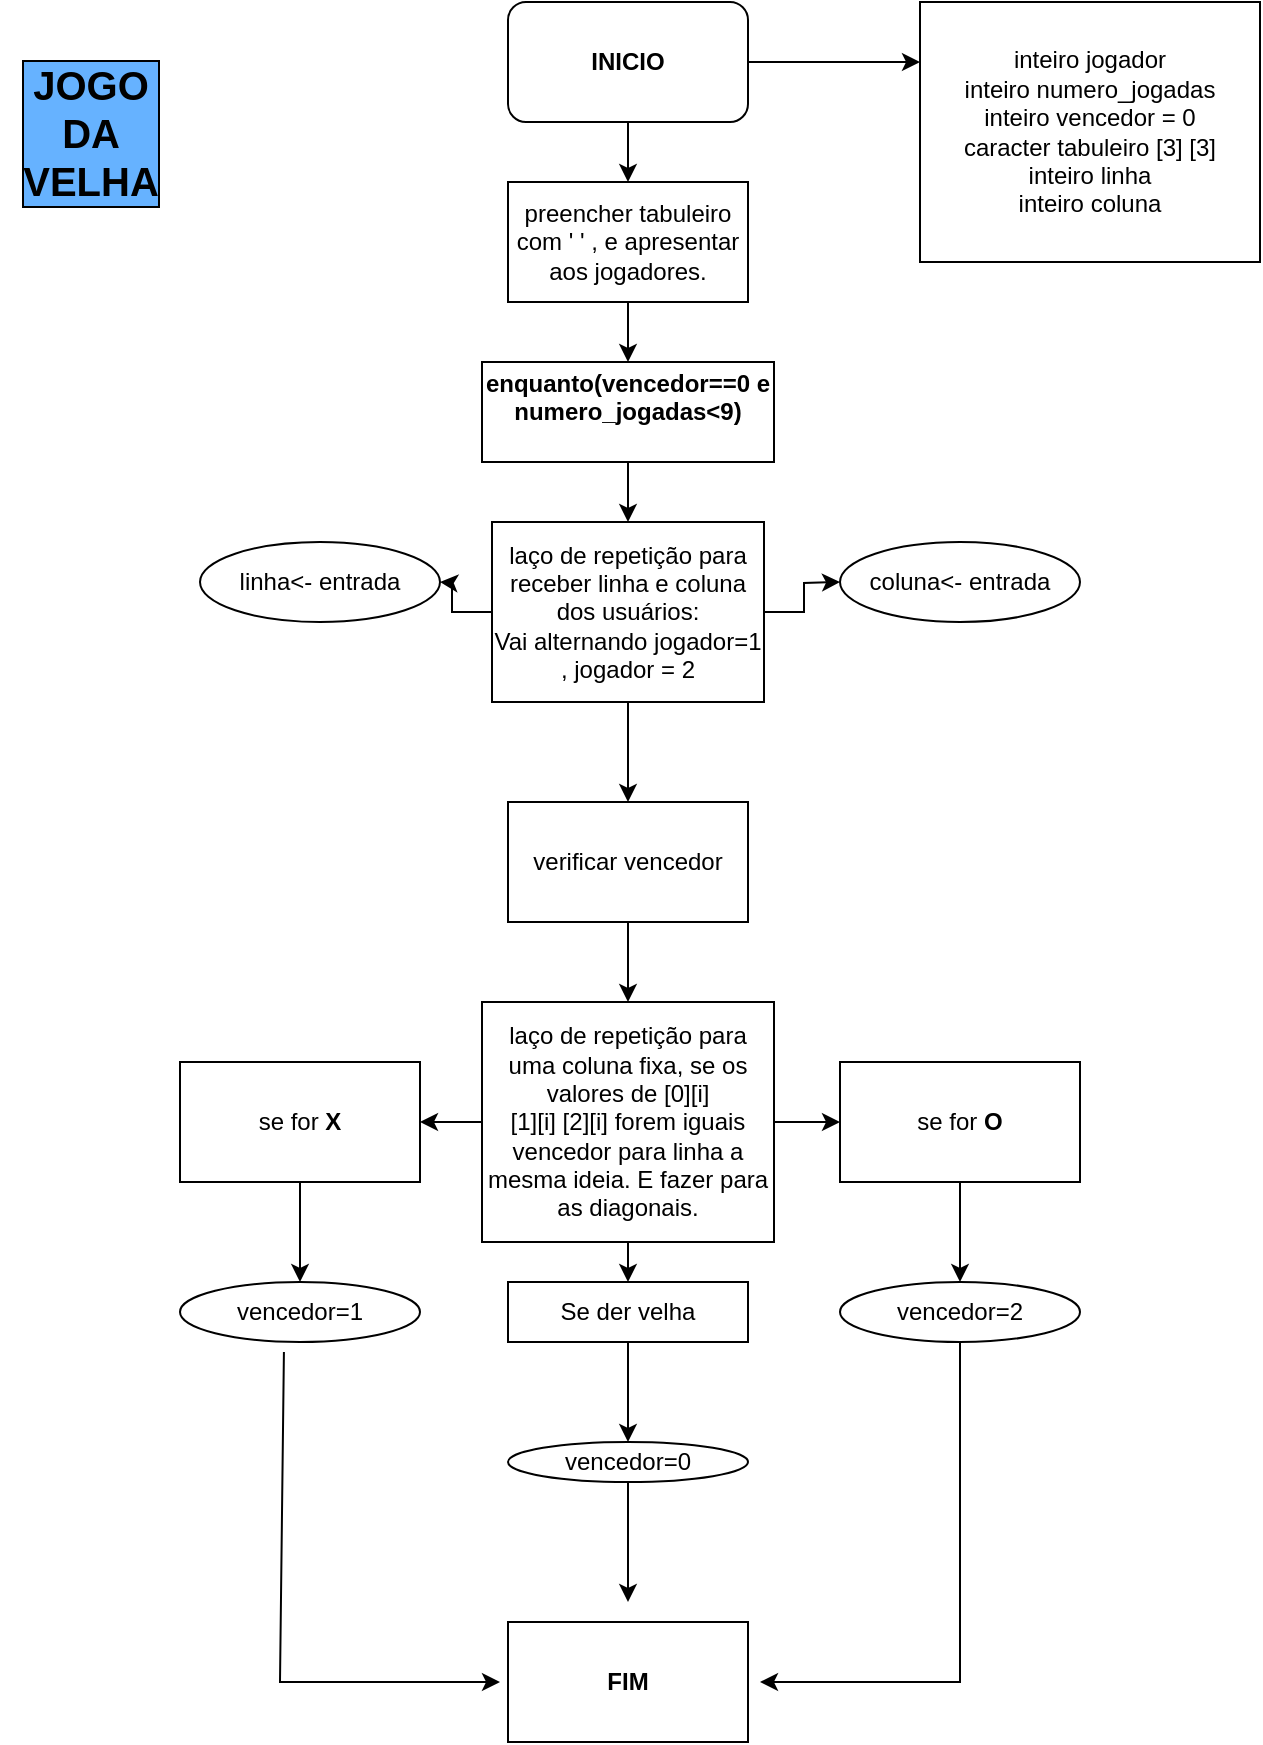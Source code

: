 <mxfile version="24.4.6" type="github">
  <diagram name="Página-1" id="oBpRBkI9CEcoGbXAevXn">
    <mxGraphModel dx="880" dy="468" grid="1" gridSize="10" guides="1" tooltips="1" connect="1" arrows="1" fold="1" page="1" pageScale="1" pageWidth="827" pageHeight="1169" math="0" shadow="0">
      <root>
        <mxCell id="0" />
        <mxCell id="1" parent="0" />
        <mxCell id="3qCJ6fa3HSwjSAGRzaAe-2" style="edgeStyle=orthogonalEdgeStyle;rounded=0;orthogonalLoop=1;jettySize=auto;html=1;" edge="1" parent="1" source="3qCJ6fa3HSwjSAGRzaAe-1">
          <mxGeometry relative="1" as="geometry">
            <mxPoint x="560" y="30" as="targetPoint" />
          </mxGeometry>
        </mxCell>
        <mxCell id="3qCJ6fa3HSwjSAGRzaAe-4" style="edgeStyle=orthogonalEdgeStyle;rounded=0;orthogonalLoop=1;jettySize=auto;html=1;" edge="1" parent="1" source="3qCJ6fa3HSwjSAGRzaAe-1">
          <mxGeometry relative="1" as="geometry">
            <mxPoint x="414" y="90" as="targetPoint" />
          </mxGeometry>
        </mxCell>
        <mxCell id="3qCJ6fa3HSwjSAGRzaAe-1" value="&lt;b&gt;INICIO&lt;/b&gt;" style="rounded=1;whiteSpace=wrap;html=1;" vertex="1" parent="1">
          <mxGeometry x="354" width="120" height="60" as="geometry" />
        </mxCell>
        <mxCell id="3qCJ6fa3HSwjSAGRzaAe-3" value="inteiro jogador&lt;div&gt;inteiro numero_jogadas&lt;/div&gt;&lt;div&gt;inteiro vencedor = 0&lt;/div&gt;&lt;div&gt;caracter tabuleiro [3] [3]&lt;/div&gt;&lt;div&gt;inteiro linha&lt;/div&gt;&lt;div&gt;inteiro coluna&lt;/div&gt;" style="rounded=0;whiteSpace=wrap;html=1;" vertex="1" parent="1">
          <mxGeometry x="560" width="170" height="130" as="geometry" />
        </mxCell>
        <mxCell id="3qCJ6fa3HSwjSAGRzaAe-9" style="edgeStyle=orthogonalEdgeStyle;rounded=0;orthogonalLoop=1;jettySize=auto;html=1;entryX=0.5;entryY=0;entryDx=0;entryDy=0;" edge="1" parent="1" source="3qCJ6fa3HSwjSAGRzaAe-5" target="3qCJ6fa3HSwjSAGRzaAe-7">
          <mxGeometry relative="1" as="geometry" />
        </mxCell>
        <mxCell id="3qCJ6fa3HSwjSAGRzaAe-5" value="preencher tabuleiro com &#39; &#39; , e apresentar aos jogadores." style="rounded=0;whiteSpace=wrap;html=1;" vertex="1" parent="1">
          <mxGeometry x="354" y="90" width="120" height="60" as="geometry" />
        </mxCell>
        <mxCell id="3qCJ6fa3HSwjSAGRzaAe-10" style="edgeStyle=orthogonalEdgeStyle;rounded=0;orthogonalLoop=1;jettySize=auto;html=1;" edge="1" parent="1" source="3qCJ6fa3HSwjSAGRzaAe-7">
          <mxGeometry relative="1" as="geometry">
            <mxPoint x="414" y="260" as="targetPoint" />
          </mxGeometry>
        </mxCell>
        <mxCell id="3qCJ6fa3HSwjSAGRzaAe-7" value="&lt;b&gt;enquanto(vencedor==0 e numero_jogadas&amp;lt;9)&lt;/b&gt;&lt;div&gt;&lt;br&gt;&lt;/div&gt;" style="rounded=0;whiteSpace=wrap;html=1;" vertex="1" parent="1">
          <mxGeometry x="341" y="180" width="146" height="50" as="geometry" />
        </mxCell>
        <mxCell id="3qCJ6fa3HSwjSAGRzaAe-12" style="edgeStyle=orthogonalEdgeStyle;rounded=0;orthogonalLoop=1;jettySize=auto;html=1;" edge="1" parent="1" source="3qCJ6fa3HSwjSAGRzaAe-11">
          <mxGeometry relative="1" as="geometry">
            <mxPoint x="320" y="290" as="targetPoint" />
          </mxGeometry>
        </mxCell>
        <mxCell id="3qCJ6fa3HSwjSAGRzaAe-13" style="edgeStyle=orthogonalEdgeStyle;rounded=0;orthogonalLoop=1;jettySize=auto;html=1;" edge="1" parent="1" source="3qCJ6fa3HSwjSAGRzaAe-11">
          <mxGeometry relative="1" as="geometry">
            <mxPoint x="520" y="290" as="targetPoint" />
          </mxGeometry>
        </mxCell>
        <mxCell id="3qCJ6fa3HSwjSAGRzaAe-16" style="edgeStyle=orthogonalEdgeStyle;rounded=0;orthogonalLoop=1;jettySize=auto;html=1;" edge="1" parent="1" source="3qCJ6fa3HSwjSAGRzaAe-11">
          <mxGeometry relative="1" as="geometry">
            <mxPoint x="414" y="400" as="targetPoint" />
          </mxGeometry>
        </mxCell>
        <mxCell id="3qCJ6fa3HSwjSAGRzaAe-11" value="laço de repetição para receber linha e coluna dos usuários:&lt;div&gt;Vai alternando jogador=1 , jogador = 2&lt;/div&gt;" style="rounded=0;whiteSpace=wrap;html=1;" vertex="1" parent="1">
          <mxGeometry x="346" y="260" width="136" height="90" as="geometry" />
        </mxCell>
        <mxCell id="3qCJ6fa3HSwjSAGRzaAe-14" value="linha&amp;lt;- entrada" style="ellipse;whiteSpace=wrap;html=1;" vertex="1" parent="1">
          <mxGeometry x="200" y="270" width="120" height="40" as="geometry" />
        </mxCell>
        <mxCell id="3qCJ6fa3HSwjSAGRzaAe-15" value="coluna&amp;lt;- entrada" style="ellipse;whiteSpace=wrap;html=1;" vertex="1" parent="1">
          <mxGeometry x="520" y="270" width="120" height="40" as="geometry" />
        </mxCell>
        <mxCell id="3qCJ6fa3HSwjSAGRzaAe-18" style="edgeStyle=orthogonalEdgeStyle;rounded=0;orthogonalLoop=1;jettySize=auto;html=1;" edge="1" parent="1" source="3qCJ6fa3HSwjSAGRzaAe-17">
          <mxGeometry relative="1" as="geometry">
            <mxPoint x="414" y="500" as="targetPoint" />
          </mxGeometry>
        </mxCell>
        <mxCell id="3qCJ6fa3HSwjSAGRzaAe-17" value="verificar vencedor" style="rounded=0;whiteSpace=wrap;html=1;" vertex="1" parent="1">
          <mxGeometry x="354" y="400" width="120" height="60" as="geometry" />
        </mxCell>
        <mxCell id="3qCJ6fa3HSwjSAGRzaAe-20" style="edgeStyle=orthogonalEdgeStyle;rounded=0;orthogonalLoop=1;jettySize=auto;html=1;" edge="1" parent="1" source="3qCJ6fa3HSwjSAGRzaAe-19">
          <mxGeometry relative="1" as="geometry">
            <mxPoint x="310" y="560" as="targetPoint" />
          </mxGeometry>
        </mxCell>
        <mxCell id="3qCJ6fa3HSwjSAGRzaAe-21" style="edgeStyle=orthogonalEdgeStyle;rounded=0;orthogonalLoop=1;jettySize=auto;html=1;" edge="1" parent="1" source="3qCJ6fa3HSwjSAGRzaAe-19">
          <mxGeometry relative="1" as="geometry">
            <mxPoint x="520" y="560" as="targetPoint" />
          </mxGeometry>
        </mxCell>
        <mxCell id="3qCJ6fa3HSwjSAGRzaAe-29" style="edgeStyle=orthogonalEdgeStyle;rounded=0;orthogonalLoop=1;jettySize=auto;html=1;" edge="1" parent="1" source="3qCJ6fa3HSwjSAGRzaAe-19">
          <mxGeometry relative="1" as="geometry">
            <mxPoint x="414" y="640" as="targetPoint" />
          </mxGeometry>
        </mxCell>
        <mxCell id="3qCJ6fa3HSwjSAGRzaAe-19" value="laço de repetição para uma coluna fixa, se os valores de [0][i]&lt;div&gt;[1][i] [2][i] forem iguais vencedor para linha a mesma ideia. E fazer para as diagonais.&lt;/div&gt;" style="rounded=0;whiteSpace=wrap;html=1;" vertex="1" parent="1">
          <mxGeometry x="341" y="500" width="146" height="120" as="geometry" />
        </mxCell>
        <mxCell id="3qCJ6fa3HSwjSAGRzaAe-26" style="edgeStyle=orthogonalEdgeStyle;rounded=0;orthogonalLoop=1;jettySize=auto;html=1;" edge="1" parent="1" source="3qCJ6fa3HSwjSAGRzaAe-22">
          <mxGeometry relative="1" as="geometry">
            <mxPoint x="250" y="640" as="targetPoint" />
          </mxGeometry>
        </mxCell>
        <mxCell id="3qCJ6fa3HSwjSAGRzaAe-22" value="se for &lt;b&gt;X&lt;/b&gt;" style="rounded=0;whiteSpace=wrap;html=1;" vertex="1" parent="1">
          <mxGeometry x="190" y="530" width="120" height="60" as="geometry" />
        </mxCell>
        <mxCell id="3qCJ6fa3HSwjSAGRzaAe-25" style="edgeStyle=orthogonalEdgeStyle;rounded=0;orthogonalLoop=1;jettySize=auto;html=1;" edge="1" parent="1" source="3qCJ6fa3HSwjSAGRzaAe-23">
          <mxGeometry relative="1" as="geometry">
            <mxPoint x="580" y="640" as="targetPoint" />
          </mxGeometry>
        </mxCell>
        <mxCell id="3qCJ6fa3HSwjSAGRzaAe-23" value="se for &lt;b&gt;O&lt;/b&gt;" style="rounded=0;whiteSpace=wrap;html=1;" vertex="1" parent="1">
          <mxGeometry x="520" y="530" width="120" height="60" as="geometry" />
        </mxCell>
        <mxCell id="3qCJ6fa3HSwjSAGRzaAe-27" value="vencedor=1" style="ellipse;whiteSpace=wrap;html=1;" vertex="1" parent="1">
          <mxGeometry x="190" y="640" width="120" height="30" as="geometry" />
        </mxCell>
        <mxCell id="3qCJ6fa3HSwjSAGRzaAe-28" value="vencedor=2" style="ellipse;whiteSpace=wrap;html=1;" vertex="1" parent="1">
          <mxGeometry x="520" y="640" width="120" height="30" as="geometry" />
        </mxCell>
        <mxCell id="3qCJ6fa3HSwjSAGRzaAe-31" style="edgeStyle=orthogonalEdgeStyle;rounded=0;orthogonalLoop=1;jettySize=auto;html=1;" edge="1" parent="1" source="3qCJ6fa3HSwjSAGRzaAe-30">
          <mxGeometry relative="1" as="geometry">
            <mxPoint x="414" y="720" as="targetPoint" />
          </mxGeometry>
        </mxCell>
        <mxCell id="3qCJ6fa3HSwjSAGRzaAe-30" value="Se der velha" style="rounded=0;whiteSpace=wrap;html=1;" vertex="1" parent="1">
          <mxGeometry x="354" y="640" width="120" height="30" as="geometry" />
        </mxCell>
        <mxCell id="3qCJ6fa3HSwjSAGRzaAe-33" style="edgeStyle=orthogonalEdgeStyle;rounded=0;orthogonalLoop=1;jettySize=auto;html=1;" edge="1" parent="1" source="3qCJ6fa3HSwjSAGRzaAe-32">
          <mxGeometry relative="1" as="geometry">
            <mxPoint x="414" y="800" as="targetPoint" />
          </mxGeometry>
        </mxCell>
        <mxCell id="3qCJ6fa3HSwjSAGRzaAe-32" value="vencedor=0" style="ellipse;whiteSpace=wrap;html=1;" vertex="1" parent="1">
          <mxGeometry x="354" y="720" width="120" height="20" as="geometry" />
        </mxCell>
        <mxCell id="3qCJ6fa3HSwjSAGRzaAe-34" value="" style="endArrow=classic;html=1;rounded=0;exitX=0.433;exitY=1.167;exitDx=0;exitDy=0;exitPerimeter=0;" edge="1" parent="1" source="3qCJ6fa3HSwjSAGRzaAe-27">
          <mxGeometry width="50" height="50" relative="1" as="geometry">
            <mxPoint x="390" y="660" as="sourcePoint" />
            <mxPoint x="350" y="840" as="targetPoint" />
            <Array as="points">
              <mxPoint x="240" y="840" />
            </Array>
          </mxGeometry>
        </mxCell>
        <mxCell id="3qCJ6fa3HSwjSAGRzaAe-35" value="" style="endArrow=classic;html=1;rounded=0;exitX=0.5;exitY=1;exitDx=0;exitDy=0;" edge="1" parent="1" source="3qCJ6fa3HSwjSAGRzaAe-28">
          <mxGeometry width="50" height="50" relative="1" as="geometry">
            <mxPoint x="390" y="660" as="sourcePoint" />
            <mxPoint x="480" y="840" as="targetPoint" />
            <Array as="points">
              <mxPoint x="580" y="840" />
            </Array>
          </mxGeometry>
        </mxCell>
        <mxCell id="3qCJ6fa3HSwjSAGRzaAe-36" value="&lt;b&gt;FIM&lt;/b&gt;" style="rounded=0;whiteSpace=wrap;html=1;" vertex="1" parent="1">
          <mxGeometry x="354" y="810" width="120" height="60" as="geometry" />
        </mxCell>
        <mxCell id="3qCJ6fa3HSwjSAGRzaAe-37" value="&lt;b&gt;&lt;font style=&quot;font-size: 20px;&quot;&gt;JOGO&lt;/font&gt;&lt;/b&gt;&lt;div&gt;&lt;b&gt;&lt;font style=&quot;font-size: 20px;&quot;&gt;DA&lt;/font&gt;&lt;/b&gt;&lt;/div&gt;&lt;div&gt;&lt;b&gt;&lt;font style=&quot;font-size: 20px;&quot;&gt;VELHA&lt;/font&gt;&lt;/b&gt;&lt;/div&gt;" style="text;html=1;align=center;verticalAlign=middle;resizable=0;points=[];autosize=1;strokeColor=none;fillColor=none;labelBorderColor=default;labelBackgroundColor=#66B2FF;" vertex="1" parent="1">
          <mxGeometry x="100" y="20" width="90" height="90" as="geometry" />
        </mxCell>
      </root>
    </mxGraphModel>
  </diagram>
</mxfile>
